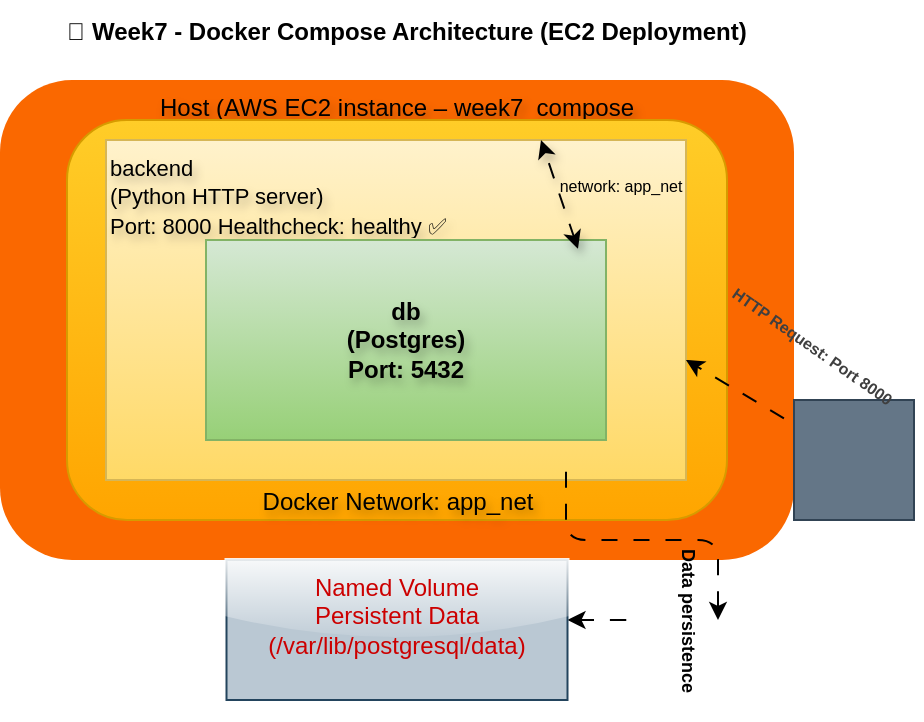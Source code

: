 <mxfile>
    <diagram id="ZyvhQtWPv9FFtB22cbN2" name="Page-1">
        <mxGraphModel dx="1197" dy="779" grid="1" gridSize="10" guides="1" tooltips="1" connect="1" arrows="1" fold="1" page="1" pageScale="1" pageWidth="850" pageHeight="1100" math="0" shadow="0">
            <root>
                <mxCell id="0"/>
                <mxCell id="1" parent="0"/>
                <mxCell id="2" value="Host (AWS EC2 instance – week7_compose" style="rounded=1;fillColor=#fa6800;strokeColor=none;strokeWidth=7;perimeterSpacing=0;labelPosition=center;verticalLabelPosition=middle;align=center;verticalAlign=top;labelBorderColor=none;labelBackgroundColor=none;textShadow=1;whiteSpace=wrap;html=1;fontColor=#000000;" vertex="1" parent="1">
                    <mxGeometry x="227" y="130" width="397" height="240" as="geometry"/>
                </mxCell>
                <mxCell id="3" value="Docker Network: app_net" style="rounded=1;whiteSpace=wrap;fillColor=#ffcd28;strokeColor=#d79b00;verticalAlign=bottom;labelBorderColor=none;labelBackgroundColor=none;textShadow=1;html=1;horizontal=1;gradientColor=#ffa500;" vertex="1" parent="1">
                    <mxGeometry x="260.5" y="150" width="330" height="200" as="geometry"/>
                </mxCell>
                <mxCell id="6" style="edgeStyle=none;html=1;exitX=0.75;exitY=0;exitDx=0;exitDy=0;entryX=1;entryY=0;entryDx=0;entryDy=0;" edge="1" parent="1" source="4" target="5">
                    <mxGeometry relative="1" as="geometry"/>
                </mxCell>
                <mxCell id="4" value="&lt;font style=&quot;&quot;&gt;&lt;font style=&quot;font-size: 11px;&quot;&gt;backend&lt;br&gt;(Python HTTP server)&lt;br&gt;Port: 8000&amp;nbsp;Healthcheck: healthy ✅&lt;/font&gt;&lt;br&gt;&lt;/font&gt;" style="rounded=0;whiteSpace=wrap;fillColor=#fff2cc;strokeColor=#d6b656;gradientColor=#ffd966;glass=0;verticalAlign=top;html=1;textShadow=1;horizontal=1;fontStyle=0;align=left;" vertex="1" parent="1">
                    <mxGeometry x="280" y="160" width="290" height="170" as="geometry"/>
                </mxCell>
                <mxCell id="30" style="edgeStyle=elbowEdgeStyle;html=1;exitX=0.5;exitY=1;exitDx=0;exitDy=0;entryX=0.5;entryY=0;entryDx=0;entryDy=0;flowAnimation=1;elbow=vertical;" edge="1" parent="1" source="31">
                    <mxGeometry relative="1" as="geometry">
                        <mxPoint x="510" y="320" as="sourcePoint"/>
                        <mxPoint x="510.75" y="400" as="targetPoint"/>
                    </mxGeometry>
                </mxCell>
                <mxCell id="5" value="&lt;b&gt;db&lt;br&gt;(Postgres)&lt;br&gt;Port: 5432&lt;/b&gt;" style="rounded=0;whiteSpace=wrap;html=1;fillColor=#d5e8d4;gradientColor=#97d077;strokeColor=#82b366;textShadow=1;labelBackgroundColor=none;labelBorderColor=none;spacingTop=0;" vertex="1" parent="1">
                    <mxGeometry x="330" y="210" width="200" height="100" as="geometry"/>
                </mxCell>
                <mxCell id="16" style="html=1;exitX=0.75;exitY=0;exitDx=0;exitDy=0;entryX=0.93;entryY=0.044;entryDx=0;entryDy=0;entryPerimeter=0;strokeColor=default;rounded=0;flowAnimation=1;shadow=1;targetPerimeterSpacing=0;sourcePerimeterSpacing=0;startArrow=classic;startFill=1;elbow=vertical;" edge="1" parent="1" source="4" target="5">
                    <mxGeometry relative="1" as="geometry"/>
                </mxCell>
                <mxCell id="19" value="&lt;div&gt;&lt;font style=&quot;color: rgb(204, 0, 0);&quot;&gt;Named Volume&lt;/font&gt;&lt;/div&gt;&lt;div&gt;&lt;font style=&quot;color: rgb(204, 0, 0);&quot;&gt;Persistent Data (/var/lib/postgresql/data)&lt;/font&gt;&lt;/div&gt;&lt;div&gt;&lt;br&gt;&lt;/div&gt;" style="rounded=0;whiteSpace=wrap;html=1;fillColor=#bac8d3;strokeColor=#23445d;glass=1;shadow=0;gradientColor=none;" vertex="1" parent="1">
                    <mxGeometry x="340.25" y="370" width="170.5" height="70" as="geometry"/>
                </mxCell>
                <mxCell id="20" value="" style="points=[];aspect=fixed;html=1;align=center;shadow=0;dashed=0;fillColor=#647687;shape=mxgraph.alibaba_cloud.user;strokeColor=#314354;fontColor=#ffffff;" vertex="1" parent="1">
                    <mxGeometry x="624" y="290" width="60" height="60" as="geometry"/>
                </mxCell>
                <mxCell id="22" value="&lt;div&gt;&lt;font style=&quot;font-size: 8px;&quot; color=&quot;#000000&quot;&gt;network: app_net&lt;/font&gt;&lt;/div&gt;&lt;div&gt;&lt;br&gt;&lt;/div&gt;" style="text;html=1;align=center;verticalAlign=middle;resizable=0;points=[];autosize=1;strokeColor=none;fillColor=none;fontSize=7;" vertex="1" parent="1">
                    <mxGeometry x="496.5" y="172" width="80" height="30" as="geometry"/>
                </mxCell>
                <mxCell id="25" value="" style="edgeStyle=none;html=1;flowAnimation=1;entryX=1;entryY=0.647;entryDx=0;entryDy=0;entryPerimeter=0;" edge="1" parent="1" source="20" target="4">
                    <mxGeometry relative="1" as="geometry">
                        <mxPoint x="640" y="251" as="sourcePoint"/>
                        <mxPoint x="750" y="260" as="targetPoint"/>
                    </mxGeometry>
                </mxCell>
                <mxCell id="26" value="&lt;div&gt;&lt;font color=&quot;#000000&quot;&gt;🧩 Week7 - Docker Compose Architecture (EC2 Deployment)&lt;/font&gt;&lt;/div&gt;&lt;div&gt;&lt;br&gt;&lt;/div&gt;" style="text;html=1;align=center;verticalAlign=bottom;resizable=0;points=[];autosize=1;strokeColor=none;fillColor=none;fontStyle=1" vertex="1" parent="1">
                    <mxGeometry x="254.5" y="90" width="350" height="40" as="geometry"/>
                </mxCell>
                <mxCell id="28" value="&lt;div style=&quot;color: rgb(63, 63, 63); scrollbar-color: rgb(226, 226, 226) rgb(251, 251, 251);&quot;&gt;&lt;font style=&quot;scrollbar-color: rgb(226, 226, 226) rgb(251, 251, 251);&quot;&gt;&lt;b&gt;HTTP Request: Port 8000&lt;/b&gt;&lt;/font&gt;&lt;/div&gt;&lt;div style=&quot;color: rgb(63, 63, 63); scrollbar-color: rgb(226, 226, 226) rgb(251, 251, 251);&quot;&gt;&lt;br style=&quot;color: rgb(63, 63, 63); scrollbar-color: rgb(226, 226, 226) rgb(251, 251, 251);&quot;&gt;&lt;/div&gt;" style="text;html=1;align=center;verticalAlign=middle;resizable=0;points=[];autosize=1;strokeColor=none;fillColor=none;rotation=35;fontSize=8;" vertex="1" parent="1">
                    <mxGeometry x="570" y="252" width="120" height="30" as="geometry"/>
                </mxCell>
                <mxCell id="33" value="" style="edgeStyle=elbowEdgeStyle;html=1;exitX=0.5;exitY=1;exitDx=0;exitDy=0;entryX=0.5;entryY=0;entryDx=0;entryDy=0;flowAnimation=1;elbow=vertical;" edge="1" parent="1" target="31">
                    <mxGeometry relative="1" as="geometry">
                        <mxPoint x="510" y="320" as="sourcePoint"/>
                        <mxPoint x="510.75" y="400" as="targetPoint"/>
                    </mxGeometry>
                </mxCell>
                <mxCell id="31" value="&lt;div&gt;&lt;font color=&quot;#000000&quot;&gt;&lt;b&gt;Data persistence&lt;/b&gt;&lt;/font&gt;&lt;/div&gt;&lt;div&gt;&lt;br&gt;&lt;/div&gt;" style="text;html=1;align=center;verticalAlign=middle;resizable=0;points=[];autosize=1;strokeColor=none;fillColor=none;rotation=90;fontSize=9;" vertex="1" parent="1">
                    <mxGeometry x="516" y="380" width="100" height="40" as="geometry"/>
                </mxCell>
            </root>
        </mxGraphModel>
    </diagram>
</mxfile>